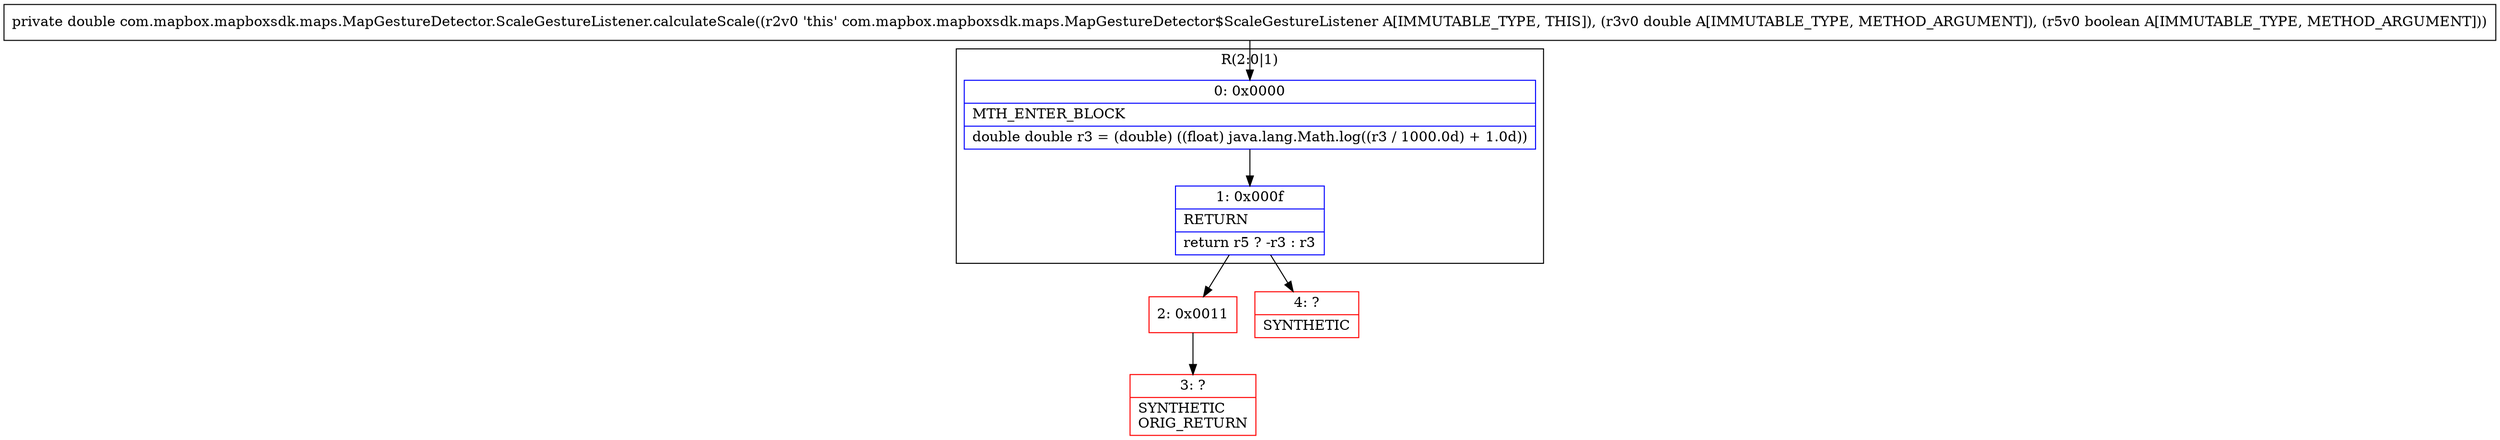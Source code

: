 digraph "CFG forcom.mapbox.mapboxsdk.maps.MapGestureDetector.ScaleGestureListener.calculateScale(DZ)D" {
subgraph cluster_Region_1952796808 {
label = "R(2:0|1)";
node [shape=record,color=blue];
Node_0 [shape=record,label="{0\:\ 0x0000|MTH_ENTER_BLOCK\l|double double r3 = (double) ((float) java.lang.Math.log((r3 \/ 1000.0d) + 1.0d))\l}"];
Node_1 [shape=record,label="{1\:\ 0x000f|RETURN\l|return r5 ? \-r3 : r3\l}"];
}
Node_2 [shape=record,color=red,label="{2\:\ 0x0011}"];
Node_3 [shape=record,color=red,label="{3\:\ ?|SYNTHETIC\lORIG_RETURN\l}"];
Node_4 [shape=record,color=red,label="{4\:\ ?|SYNTHETIC\l}"];
MethodNode[shape=record,label="{private double com.mapbox.mapboxsdk.maps.MapGestureDetector.ScaleGestureListener.calculateScale((r2v0 'this' com.mapbox.mapboxsdk.maps.MapGestureDetector$ScaleGestureListener A[IMMUTABLE_TYPE, THIS]), (r3v0 double A[IMMUTABLE_TYPE, METHOD_ARGUMENT]), (r5v0 boolean A[IMMUTABLE_TYPE, METHOD_ARGUMENT])) }"];
MethodNode -> Node_0;
Node_0 -> Node_1;
Node_1 -> Node_2;
Node_1 -> Node_4;
Node_2 -> Node_3;
}

